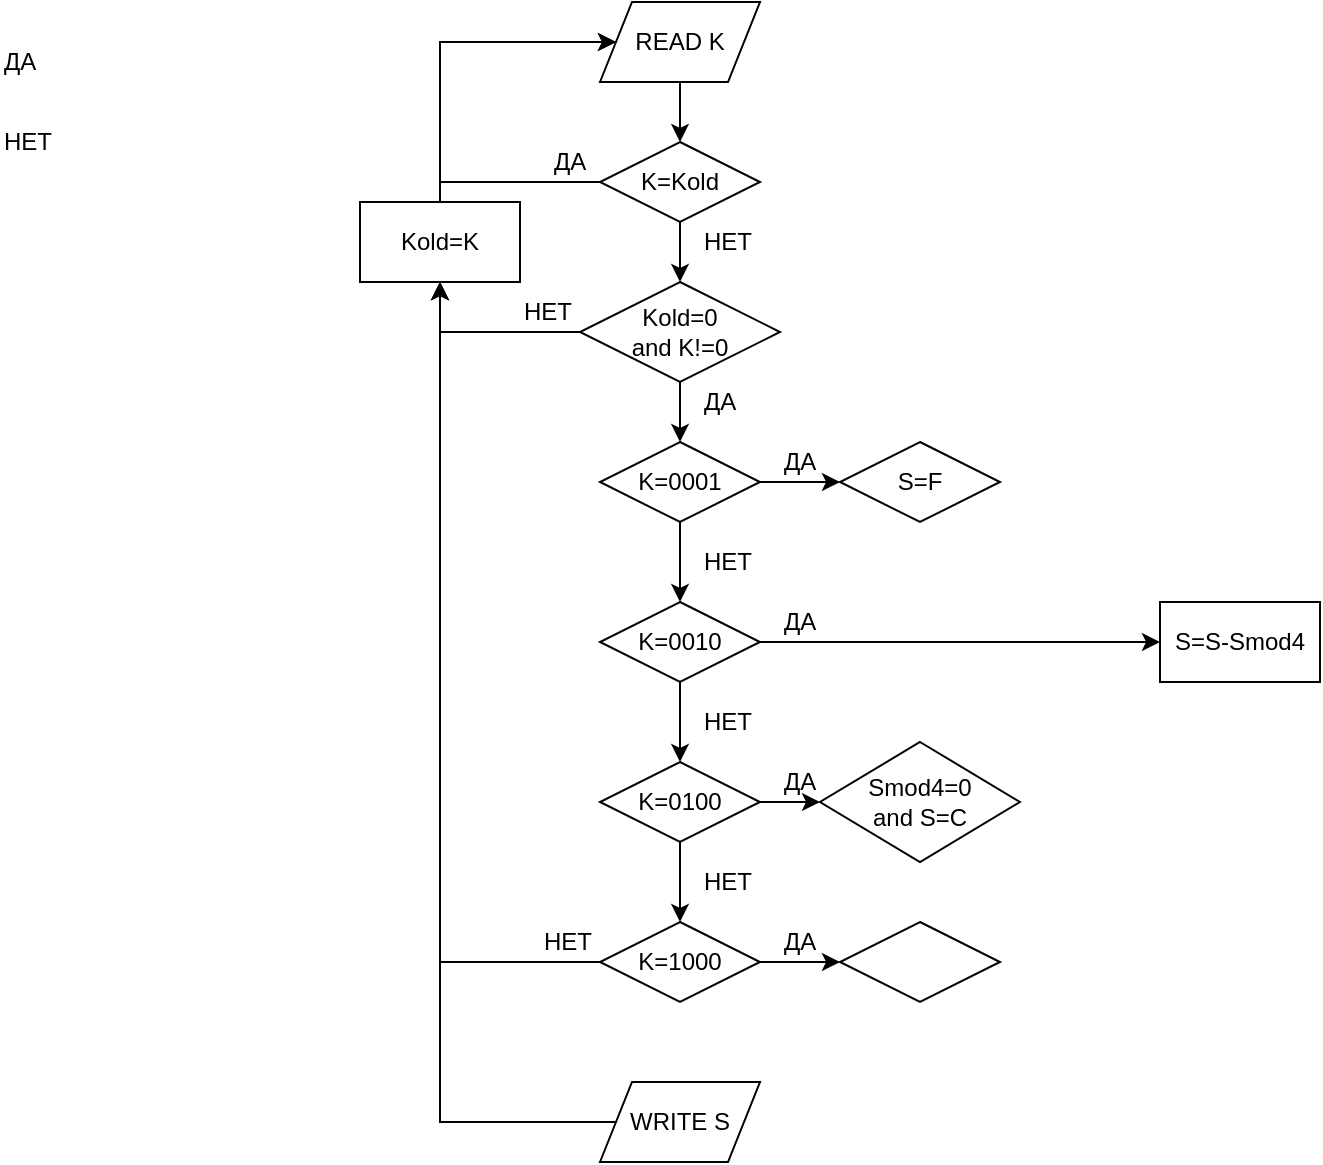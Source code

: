 <mxfile type="github" version="12.2.0" pages="1">
  <diagram id="wgFjlGgiPWJB2-E_jUXn" name="Page-1">
    <mxGraphModel grid="1" dx="782" dy="466" gridSize="10" guides="1" tooltips="1" connect="1" arrows="1" fold="1" page="1" pageScale="1" pageWidth="2336" pageHeight="1654" math="0" shadow="0">
      <root>
        <mxCell id="0"/>
        <mxCell id="1" parent="0"/>
        <mxCell id="krPqXdNdlhYM0oJRgE3l-5" parent="1" style="edgeStyle=orthogonalEdgeStyle;rounded=0;orthogonalLoop=1;jettySize=auto;html=1;exitX=0.5;exitY=1;exitDx=0;exitDy=0;entryX=0.5;entryY=0;entryDx=0;entryDy=0;" edge="1" source="krPqXdNdlhYM0oJRgE3l-1" target="krPqXdNdlhYM0oJRgE3l-3">
          <mxGeometry as="geometry" relative="1"/>
        </mxCell>
        <mxCell id="krPqXdNdlhYM0oJRgE3l-13" parent="1" style="edgeStyle=orthogonalEdgeStyle;rounded=0;orthogonalLoop=1;jettySize=auto;html=1;exitX=0;exitY=0.5;exitDx=0;exitDy=0;entryX=0;entryY=0.5;entryDx=0;entryDy=0;" edge="1" source="krPqXdNdlhYM0oJRgE3l-1" target="krPqXdNdlhYM0oJRgE3l-2">
          <mxGeometry as="geometry" relative="1">
            <Array as="points">
              <mxPoint x="280" y="130"/>
              <mxPoint x="280" y="60"/>
            </Array>
          </mxGeometry>
        </mxCell>
        <mxCell id="krPqXdNdlhYM0oJRgE3l-1" value="K=Kold" parent="1" style="rhombus;whiteSpace=wrap;html=1;" vertex="1">
          <mxGeometry as="geometry" x="360" y="110" width="80" height="40"/>
        </mxCell>
        <mxCell id="krPqXdNdlhYM0oJRgE3l-4" parent="1" style="edgeStyle=orthogonalEdgeStyle;rounded=0;orthogonalLoop=1;jettySize=auto;html=1;exitX=0.5;exitY=1;exitDx=0;exitDy=0;entryX=0.5;entryY=0;entryDx=0;entryDy=0;" edge="1" source="krPqXdNdlhYM0oJRgE3l-2" target="krPqXdNdlhYM0oJRgE3l-1">
          <mxGeometry as="geometry" relative="1">
            <mxPoint as="targetPoint" x="400" y="110"/>
          </mxGeometry>
        </mxCell>
        <mxCell id="krPqXdNdlhYM0oJRgE3l-2" value="READ K" parent="1" style="shape=parallelogram;perimeter=parallelogramPerimeter;whiteSpace=wrap;html=1;" vertex="1">
          <mxGeometry as="geometry" x="360" y="40" width="80" height="40"/>
        </mxCell>
        <mxCell id="krPqXdNdlhYM0oJRgE3l-10" parent="1" style="edgeStyle=orthogonalEdgeStyle;rounded=0;orthogonalLoop=1;jettySize=auto;html=1;exitX=0;exitY=0.5;exitDx=0;exitDy=0;entryX=0.5;entryY=1;entryDx=0;entryDy=0;" edge="1" source="krPqXdNdlhYM0oJRgE3l-3" target="krPqXdNdlhYM0oJRgE3l-9">
          <mxGeometry as="geometry" relative="1"/>
        </mxCell>
        <mxCell id="krPqXdNdlhYM0oJRgE3l-17" parent="1" style="edgeStyle=orthogonalEdgeStyle;rounded=0;orthogonalLoop=1;jettySize=auto;html=1;exitX=0.5;exitY=1;exitDx=0;exitDy=0;entryX=0.5;entryY=0;entryDx=0;entryDy=0;" edge="1" source="krPqXdNdlhYM0oJRgE3l-3" target="krPqXdNdlhYM0oJRgE3l-16">
          <mxGeometry as="geometry" relative="1"/>
        </mxCell>
        <mxCell id="krPqXdNdlhYM0oJRgE3l-3" value="Kold=0&lt;br&gt;and K!=0" parent="1" style="rhombus;whiteSpace=wrap;html=1;" vertex="1">
          <mxGeometry as="geometry" x="350" y="180" width="100" height="50"/>
        </mxCell>
        <mxCell id="krPqXdNdlhYM0oJRgE3l-6" value="НЕТ" parent="1" style="text;html=1;resizable=0;points=[];autosize=1;align=left;verticalAlign=top;spacingTop=-4;" vertex="1">
          <mxGeometry as="geometry" x="410" y="150" width="40" height="20"/>
        </mxCell>
        <mxCell id="krPqXdNdlhYM0oJRgE3l-7" value="ДА" parent="1" style="text;html=1;resizable=0;points=[];autosize=1;align=left;verticalAlign=top;spacingTop=-4;" vertex="1">
          <mxGeometry as="geometry" x="60" y="60" width="30" height="20"/>
        </mxCell>
        <mxCell id="krPqXdNdlhYM0oJRgE3l-8" value="НЕТ" parent="1" style="text;html=1;resizable=0;points=[];autosize=1;align=left;verticalAlign=top;spacingTop=-4;" vertex="1">
          <mxGeometry as="geometry" x="60" y="100" width="40" height="20"/>
        </mxCell>
        <mxCell id="krPqXdNdlhYM0oJRgE3l-12" parent="1" style="edgeStyle=orthogonalEdgeStyle;rounded=0;orthogonalLoop=1;jettySize=auto;html=1;exitX=0.5;exitY=0;exitDx=0;exitDy=0;entryX=0;entryY=0.5;entryDx=0;entryDy=0;" edge="1" source="krPqXdNdlhYM0oJRgE3l-9" target="krPqXdNdlhYM0oJRgE3l-2">
          <mxGeometry as="geometry" relative="1">
            <mxPoint as="sourcePoint" x="280" y="150"/>
            <Array as="points">
              <mxPoint x="280" y="60"/>
            </Array>
          </mxGeometry>
        </mxCell>
        <mxCell id="krPqXdNdlhYM0oJRgE3l-9" value="Kold=K" parent="1" style="rounded=0;whiteSpace=wrap;html=1;" vertex="1">
          <mxGeometry as="geometry" x="240" y="140" width="80" height="40"/>
        </mxCell>
        <mxCell id="krPqXdNdlhYM0oJRgE3l-11" value="НЕТ" parent="1" style="text;html=1;resizable=0;points=[];autosize=1;align=left;verticalAlign=top;spacingTop=-4;" vertex="1">
          <mxGeometry as="geometry" x="320" y="185" width="40" height="20"/>
        </mxCell>
        <mxCell id="krPqXdNdlhYM0oJRgE3l-15" value="ДА" parent="1" style="text;html=1;resizable=0;points=[];autosize=1;align=left;verticalAlign=top;spacingTop=-4;" vertex="1">
          <mxGeometry as="geometry" x="335" y="110" width="30" height="20"/>
        </mxCell>
        <mxCell id="krPqXdNdlhYM0oJRgE3l-42" parent="1" style="edgeStyle=orthogonalEdgeStyle;rounded=0;orthogonalLoop=1;jettySize=auto;html=1;exitX=1;exitY=0.5;exitDx=0;exitDy=0;entryX=0;entryY=0.5;entryDx=0;entryDy=0;" edge="1" source="krPqXdNdlhYM0oJRgE3l-16" target="krPqXdNdlhYM0oJRgE3l-38">
          <mxGeometry as="geometry" relative="1"/>
        </mxCell>
        <mxCell id="krPqXdNdlhYM0oJRgE3l-16" value="K=0001" parent="1" style="rhombus;whiteSpace=wrap;html=1;" vertex="1">
          <mxGeometry as="geometry" x="360" y="260" width="80" height="40"/>
        </mxCell>
        <mxCell id="krPqXdNdlhYM0oJRgE3l-18" value="ДА" parent="1" style="text;html=1;resizable=0;points=[];autosize=1;align=left;verticalAlign=top;spacingTop=-4;" vertex="1">
          <mxGeometry as="geometry" x="410" y="230" width="30" height="20"/>
        </mxCell>
        <mxCell id="krPqXdNdlhYM0oJRgE3l-22" parent="1" style="edgeStyle=orthogonalEdgeStyle;rounded=0;orthogonalLoop=1;jettySize=auto;html=1;exitX=0.5;exitY=1;exitDx=0;exitDy=0;entryX=0.5;entryY=0;entryDx=0;entryDy=0;" edge="1" source="krPqXdNdlhYM0oJRgE3l-16" target="krPqXdNdlhYM0oJRgE3l-23">
          <mxGeometry as="geometry" relative="1">
            <mxPoint as="sourcePoint" x="400" y="300"/>
          </mxGeometry>
        </mxCell>
        <mxCell id="krPqXdNdlhYM0oJRgE3l-43" parent="1" style="edgeStyle=orthogonalEdgeStyle;rounded=0;orthogonalLoop=1;jettySize=auto;html=1;exitX=1;exitY=0.5;exitDx=0;exitDy=0;entryX=0;entryY=0.5;entryDx=0;entryDy=0;" edge="1" source="krPqXdNdlhYM0oJRgE3l-23" target="krPqXdNdlhYM0oJRgE3l-39">
          <mxGeometry as="geometry" relative="1"/>
        </mxCell>
        <mxCell id="krPqXdNdlhYM0oJRgE3l-23" value="K=0010" parent="1" style="rhombus;whiteSpace=wrap;html=1;" vertex="1">
          <mxGeometry as="geometry" x="360" y="340" width="80" height="40"/>
        </mxCell>
        <mxCell id="krPqXdNdlhYM0oJRgE3l-24" value="НЕТ" parent="1" style="text;html=1;resizable=0;points=[];autosize=1;align=left;verticalAlign=top;spacingTop=-4;" vertex="1">
          <mxGeometry as="geometry" x="410" y="310" width="40" height="20"/>
        </mxCell>
        <mxCell id="krPqXdNdlhYM0oJRgE3l-25" parent="1" style="edgeStyle=orthogonalEdgeStyle;rounded=0;orthogonalLoop=1;jettySize=auto;html=1;exitX=0.5;exitY=1;exitDx=0;exitDy=0;entryX=0.5;entryY=0;entryDx=0;entryDy=0;" edge="1" source="krPqXdNdlhYM0oJRgE3l-23" target="krPqXdNdlhYM0oJRgE3l-26">
          <mxGeometry as="geometry" relative="1">
            <mxPoint as="sourcePoint" x="400" y="390"/>
            <Array as="points"/>
          </mxGeometry>
        </mxCell>
        <mxCell id="krPqXdNdlhYM0oJRgE3l-44" parent="1" style="edgeStyle=orthogonalEdgeStyle;rounded=0;orthogonalLoop=1;jettySize=auto;html=1;exitX=1;exitY=0.5;exitDx=0;exitDy=0;entryX=0;entryY=0.5;entryDx=0;entryDy=0;" edge="1" source="krPqXdNdlhYM0oJRgE3l-26" target="krPqXdNdlhYM0oJRgE3l-40">
          <mxGeometry as="geometry" relative="1"/>
        </mxCell>
        <mxCell id="krPqXdNdlhYM0oJRgE3l-26" value="K=0100" parent="1" style="rhombus;whiteSpace=wrap;html=1;" vertex="1">
          <mxGeometry as="geometry" x="360" y="420" width="80" height="40"/>
        </mxCell>
        <mxCell id="krPqXdNdlhYM0oJRgE3l-27" value="НЕТ" parent="1" style="text;html=1;resizable=0;points=[];autosize=1;align=left;verticalAlign=top;spacingTop=-4;" vertex="1">
          <mxGeometry as="geometry" x="410" y="390" width="40" height="20"/>
        </mxCell>
        <mxCell id="krPqXdNdlhYM0oJRgE3l-28" parent="1" style="edgeStyle=orthogonalEdgeStyle;rounded=0;orthogonalLoop=1;jettySize=auto;html=1;exitX=0.5;exitY=1;exitDx=0;exitDy=0;entryX=0.5;entryY=0;entryDx=0;entryDy=0;" edge="1" source="krPqXdNdlhYM0oJRgE3l-26" target="krPqXdNdlhYM0oJRgE3l-29">
          <mxGeometry as="geometry" relative="1">
            <mxPoint as="sourcePoint" x="400" y="460"/>
          </mxGeometry>
        </mxCell>
        <mxCell id="krPqXdNdlhYM0oJRgE3l-34" parent="1" style="edgeStyle=orthogonalEdgeStyle;rounded=0;orthogonalLoop=1;jettySize=auto;html=1;exitX=0;exitY=0.5;exitDx=0;exitDy=0;entryX=0.5;entryY=1;entryDx=0;entryDy=0;" edge="1" source="krPqXdNdlhYM0oJRgE3l-29" target="krPqXdNdlhYM0oJRgE3l-9">
          <mxGeometry as="geometry" relative="1"/>
        </mxCell>
        <mxCell id="krPqXdNdlhYM0oJRgE3l-45" parent="1" style="edgeStyle=orthogonalEdgeStyle;rounded=0;orthogonalLoop=1;jettySize=auto;html=1;exitX=1;exitY=0.5;exitDx=0;exitDy=0;entryX=0;entryY=0.5;entryDx=0;entryDy=0;" edge="1" source="krPqXdNdlhYM0oJRgE3l-29" target="krPqXdNdlhYM0oJRgE3l-41">
          <mxGeometry as="geometry" relative="1"/>
        </mxCell>
        <mxCell id="krPqXdNdlhYM0oJRgE3l-29" value="K=1000" parent="1" style="rhombus;whiteSpace=wrap;html=1;" vertex="1">
          <mxGeometry as="geometry" x="360" y="500" width="80" height="40"/>
        </mxCell>
        <mxCell id="krPqXdNdlhYM0oJRgE3l-30" value="НЕТ" parent="1" style="text;html=1;resizable=0;points=[];autosize=1;align=left;verticalAlign=top;spacingTop=-4;" vertex="1">
          <mxGeometry as="geometry" x="410" y="470" width="40" height="20"/>
        </mxCell>
        <mxCell id="krPqXdNdlhYM0oJRgE3l-35" value="НЕТ" parent="1" style="text;html=1;resizable=0;points=[];autosize=1;align=left;verticalAlign=top;spacingTop=-4;" vertex="1">
          <mxGeometry as="geometry" x="330" y="500" width="40" height="20"/>
        </mxCell>
        <mxCell id="krPqXdNdlhYM0oJRgE3l-37" parent="1" style="edgeStyle=orthogonalEdgeStyle;rounded=0;orthogonalLoop=1;jettySize=auto;html=1;exitX=0;exitY=0.5;exitDx=0;exitDy=0;entryX=0.5;entryY=1;entryDx=0;entryDy=0;" edge="1" source="krPqXdNdlhYM0oJRgE3l-36" target="krPqXdNdlhYM0oJRgE3l-9">
          <mxGeometry as="geometry" relative="1"/>
        </mxCell>
        <mxCell id="krPqXdNdlhYM0oJRgE3l-36" value="WRITE S" parent="1" style="shape=parallelogram;perimeter=parallelogramPerimeter;whiteSpace=wrap;html=1;" vertex="1">
          <mxGeometry as="geometry" x="360" y="580" width="80" height="40"/>
        </mxCell>
        <mxCell id="krPqXdNdlhYM0oJRgE3l-38" value="S=F" parent="1" style="rhombus;whiteSpace=wrap;html=1;" vertex="1">
          <mxGeometry as="geometry" x="480" y="260" width="80" height="40"/>
        </mxCell>
        <mxCell id="krPqXdNdlhYM0oJRgE3l-39" value="S=S-Smod4" parent="1" style="rounded=0;whiteSpace=wrap;html=1;" vertex="1">
          <mxGeometry as="geometry" x="640" y="340" width="80" height="40"/>
        </mxCell>
        <mxCell id="krPqXdNdlhYM0oJRgE3l-40" value="Smod4=0&lt;br&gt;and S=C" parent="1" style="rhombus;whiteSpace=wrap;html=1;" vertex="1">
          <mxGeometry as="geometry" x="470" y="410" width="100" height="60"/>
        </mxCell>
        <mxCell id="krPqXdNdlhYM0oJRgE3l-41" value="" parent="1" style="rhombus;whiteSpace=wrap;html=1;" vertex="1">
          <mxGeometry as="geometry" x="480" y="500" width="80" height="40"/>
        </mxCell>
        <mxCell id="krPqXdNdlhYM0oJRgE3l-46" value="ДА" parent="1" style="text;html=1;resizable=0;points=[];autosize=1;align=left;verticalAlign=top;spacingTop=-4;" vertex="1">
          <mxGeometry as="geometry" x="450" y="260" width="30" height="20"/>
        </mxCell>
        <mxCell id="krPqXdNdlhYM0oJRgE3l-47" value="ДА" parent="1" style="text;html=1;resizable=0;points=[];autosize=1;align=left;verticalAlign=top;spacingTop=-4;" vertex="1">
          <mxGeometry as="geometry" x="450" y="340" width="30" height="20"/>
        </mxCell>
        <mxCell id="krPqXdNdlhYM0oJRgE3l-48" value="ДА" parent="1" style="text;html=1;resizable=0;points=[];autosize=1;align=left;verticalAlign=top;spacingTop=-4;" vertex="1">
          <mxGeometry as="geometry" x="450" y="420" width="30" height="20"/>
        </mxCell>
        <mxCell id="krPqXdNdlhYM0oJRgE3l-49" value="ДА" parent="1" style="text;html=1;resizable=0;points=[];autosize=1;align=left;verticalAlign=top;spacingTop=-4;" vertex="1">
          <mxGeometry as="geometry" x="450" y="500" width="30" height="20"/>
        </mxCell>
      </root>
    </mxGraphModel>
  </diagram>
</mxfile>
